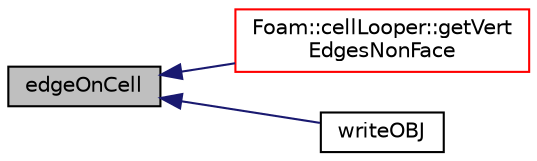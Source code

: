 digraph "edgeOnCell"
{
  bgcolor="transparent";
  edge [fontname="Helvetica",fontsize="10",labelfontname="Helvetica",labelfontsize="10"];
  node [fontname="Helvetica",fontsize="10",shape=record];
  rankdir="LR";
  Node1 [label="edgeOnCell",height=0.2,width=0.4,color="black", fillcolor="grey75", style="filled", fontcolor="black"];
  Node1 -> Node2 [dir="back",color="midnightblue",fontsize="10",style="solid",fontname="Helvetica"];
  Node2 [label="Foam::cellLooper::getVert\lEdgesNonFace",height=0.2,width=0.4,color="red",URL="$a00213.html#a89c4b509773a61b5fa01a2105d25c261",tooltip="Get edges (on cell) connected to vertI which are not on facei. "];
  Node1 -> Node3 [dir="back",color="midnightblue",fontsize="10",style="solid",fontname="Helvetica"];
  Node3 [label="writeOBJ",height=0.2,width=0.4,color="black",URL="$a11030.html#a19ea11c55e5772593c0ba7cc58e01963",tooltip="Write obj representation of cell subset. "];
}
